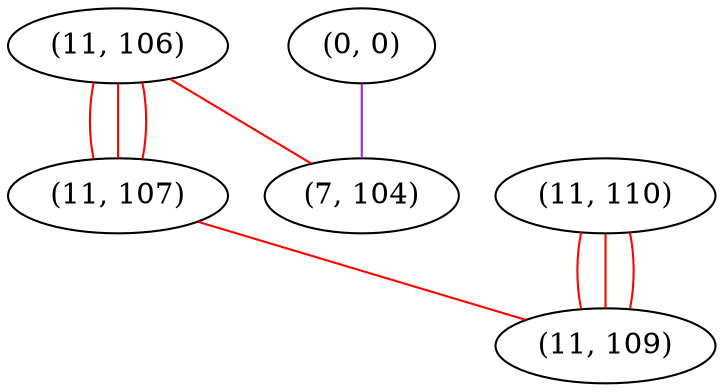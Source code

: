 graph "" {
"(11, 106)";
"(0, 0)";
"(11, 107)";
"(11, 110)";
"(7, 104)";
"(11, 109)";
"(11, 106)" -- "(7, 104)"  [color=red, key=0, weight=1];
"(11, 106)" -- "(11, 107)"  [color=red, key=0, weight=1];
"(11, 106)" -- "(11, 107)"  [color=red, key=1, weight=1];
"(11, 106)" -- "(11, 107)"  [color=red, key=2, weight=1];
"(0, 0)" -- "(7, 104)"  [color=purple, key=0, weight=4];
"(11, 107)" -- "(11, 109)"  [color=red, key=0, weight=1];
"(11, 110)" -- "(11, 109)"  [color=red, key=0, weight=1];
"(11, 110)" -- "(11, 109)"  [color=red, key=1, weight=1];
"(11, 110)" -- "(11, 109)"  [color=red, key=2, weight=1];
}
